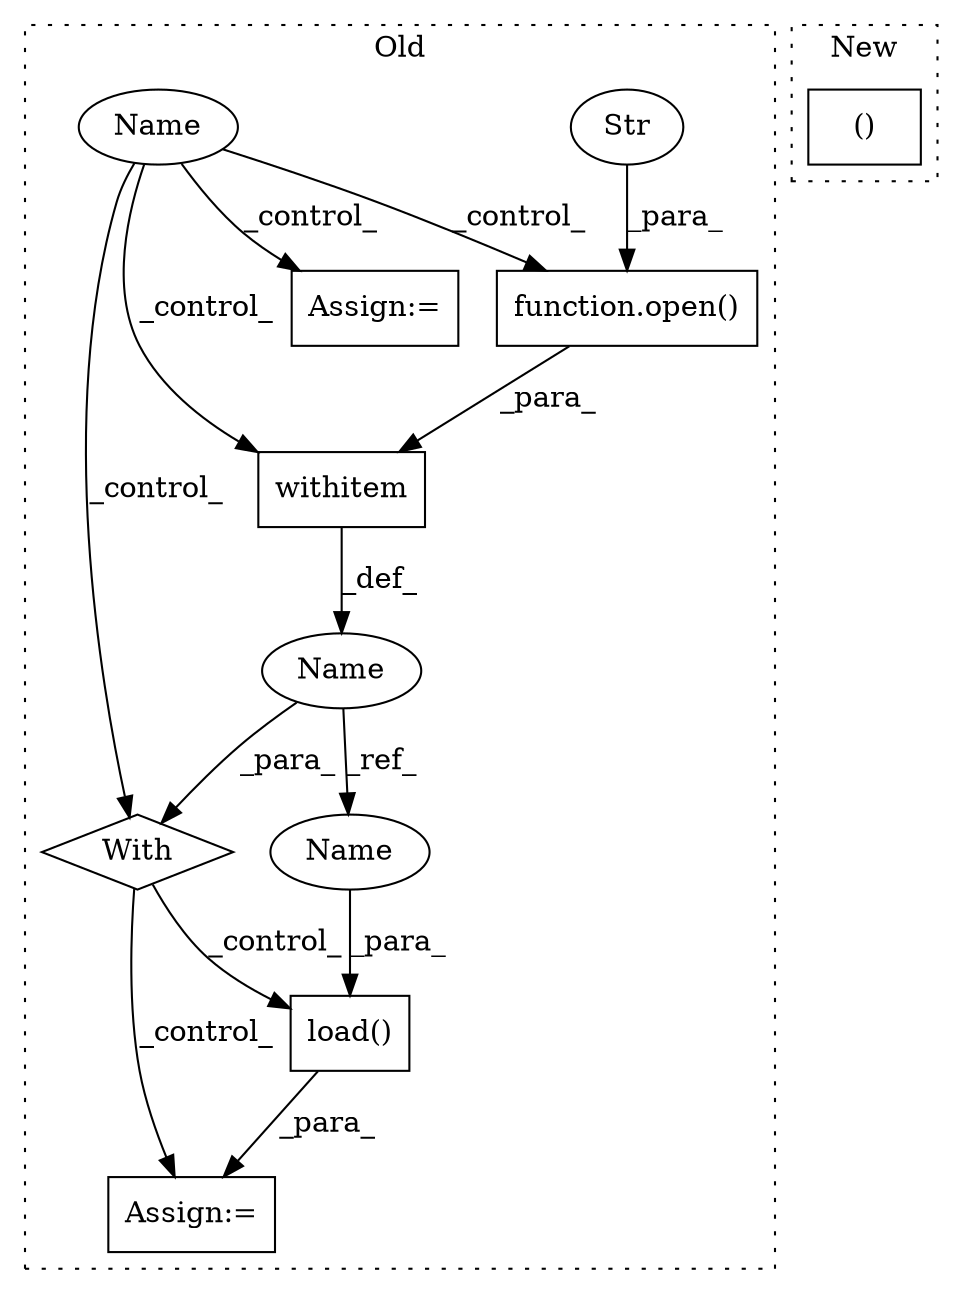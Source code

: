 digraph G {
subgraph cluster0 {
1 [label="function.open()" a="75" s="3380,3429" l="5,1" shape="box"];
3 [label="With" a="39" s="3375,3384" l="5,69" shape="diamond"];
4 [label="withitem" a="49" s="3380" l="4" shape="box"];
5 [label="Str" a="66" s="3425" l="4" shape="ellipse"];
6 [label="Assign:=" a="68" s="3459" l="3" shape="box"];
7 [label="Name" a="87" s="3434" l="1" shape="ellipse"];
8 [label="load()" a="75" s="3462,3475" l="12,1" shape="box"];
9 [label="Name" a="87" s="3062" l="10" shape="ellipse"];
10 [label="Assign:=" a="68" s="3331" l="3" shape="box"];
11 [label="Name" a="87" s="3474" l="1" shape="ellipse"];
label = "Old";
style="dotted";
}
subgraph cluster1 {
2 [label="()" a="54" s="3584" l="8" shape="box"];
label = "New";
style="dotted";
}
1 -> 4 [label="_para_"];
3 -> 6 [label="_control_"];
3 -> 8 [label="_control_"];
4 -> 7 [label="_def_"];
5 -> 1 [label="_para_"];
7 -> 3 [label="_para_"];
7 -> 11 [label="_ref_"];
8 -> 6 [label="_para_"];
9 -> 4 [label="_control_"];
9 -> 10 [label="_control_"];
9 -> 3 [label="_control_"];
9 -> 1 [label="_control_"];
11 -> 8 [label="_para_"];
}
